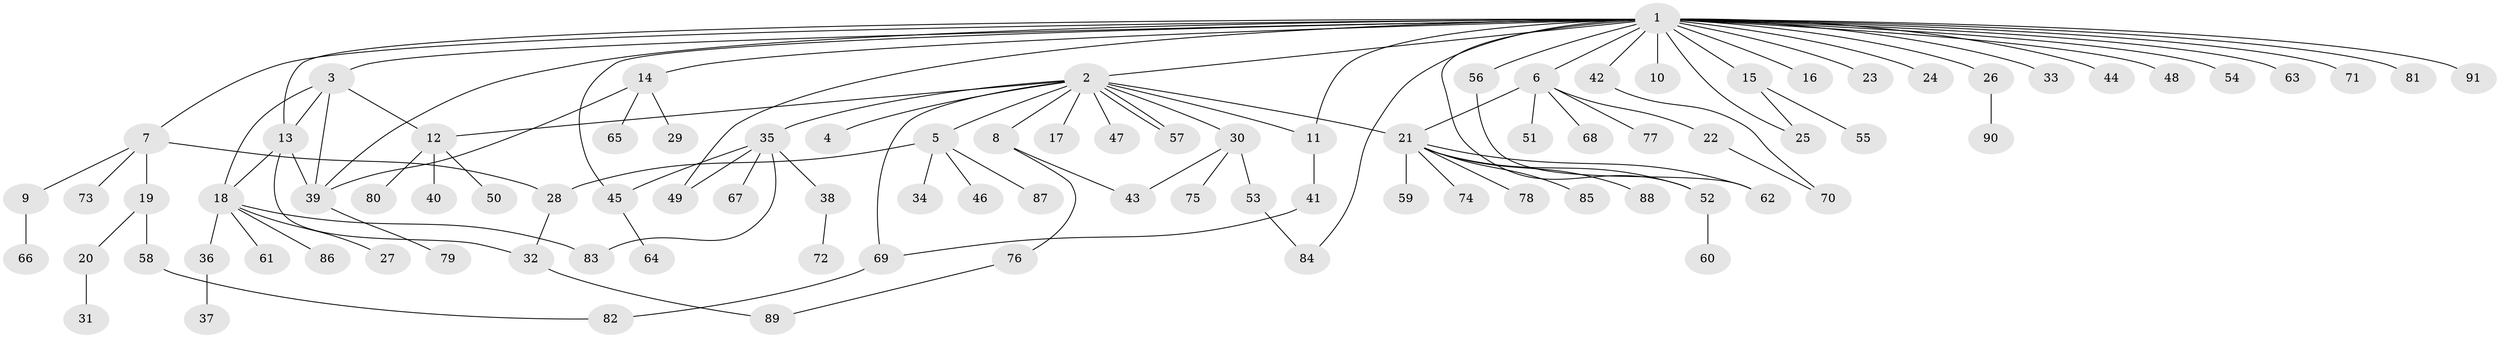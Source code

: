 // Generated by graph-tools (version 1.1) at 2025/14/03/09/25 04:14:34]
// undirected, 91 vertices, 113 edges
graph export_dot {
graph [start="1"]
  node [color=gray90,style=filled];
  1;
  2;
  3;
  4;
  5;
  6;
  7;
  8;
  9;
  10;
  11;
  12;
  13;
  14;
  15;
  16;
  17;
  18;
  19;
  20;
  21;
  22;
  23;
  24;
  25;
  26;
  27;
  28;
  29;
  30;
  31;
  32;
  33;
  34;
  35;
  36;
  37;
  38;
  39;
  40;
  41;
  42;
  43;
  44;
  45;
  46;
  47;
  48;
  49;
  50;
  51;
  52;
  53;
  54;
  55;
  56;
  57;
  58;
  59;
  60;
  61;
  62;
  63;
  64;
  65;
  66;
  67;
  68;
  69;
  70;
  71;
  72;
  73;
  74;
  75;
  76;
  77;
  78;
  79;
  80;
  81;
  82;
  83;
  84;
  85;
  86;
  87;
  88;
  89;
  90;
  91;
  1 -- 2;
  1 -- 3;
  1 -- 6;
  1 -- 7;
  1 -- 10;
  1 -- 11;
  1 -- 13;
  1 -- 14;
  1 -- 15;
  1 -- 16;
  1 -- 23;
  1 -- 24;
  1 -- 25;
  1 -- 26;
  1 -- 33;
  1 -- 39;
  1 -- 42;
  1 -- 44;
  1 -- 45;
  1 -- 48;
  1 -- 49;
  1 -- 52;
  1 -- 54;
  1 -- 56;
  1 -- 63;
  1 -- 71;
  1 -- 81;
  1 -- 84;
  1 -- 91;
  2 -- 4;
  2 -- 5;
  2 -- 8;
  2 -- 11;
  2 -- 12;
  2 -- 17;
  2 -- 21;
  2 -- 30;
  2 -- 35;
  2 -- 47;
  2 -- 57;
  2 -- 57;
  2 -- 69;
  3 -- 12;
  3 -- 13;
  3 -- 18;
  3 -- 39;
  5 -- 28;
  5 -- 34;
  5 -- 46;
  5 -- 87;
  6 -- 21;
  6 -- 22;
  6 -- 51;
  6 -- 68;
  6 -- 77;
  7 -- 9;
  7 -- 19;
  7 -- 28;
  7 -- 73;
  8 -- 43;
  8 -- 76;
  9 -- 66;
  11 -- 41;
  12 -- 40;
  12 -- 50;
  12 -- 80;
  13 -- 18;
  13 -- 32;
  13 -- 39;
  14 -- 29;
  14 -- 39;
  14 -- 65;
  15 -- 25;
  15 -- 55;
  18 -- 27;
  18 -- 36;
  18 -- 61;
  18 -- 83;
  18 -- 86;
  19 -- 20;
  19 -- 58;
  20 -- 31;
  21 -- 52;
  21 -- 59;
  21 -- 62;
  21 -- 74;
  21 -- 78;
  21 -- 85;
  21 -- 88;
  22 -- 70;
  26 -- 90;
  28 -- 32;
  30 -- 43;
  30 -- 53;
  30 -- 75;
  32 -- 89;
  35 -- 38;
  35 -- 45;
  35 -- 49;
  35 -- 67;
  35 -- 83;
  36 -- 37;
  38 -- 72;
  39 -- 79;
  41 -- 69;
  42 -- 70;
  45 -- 64;
  52 -- 60;
  53 -- 84;
  56 -- 62;
  58 -- 82;
  69 -- 82;
  76 -- 89;
}
